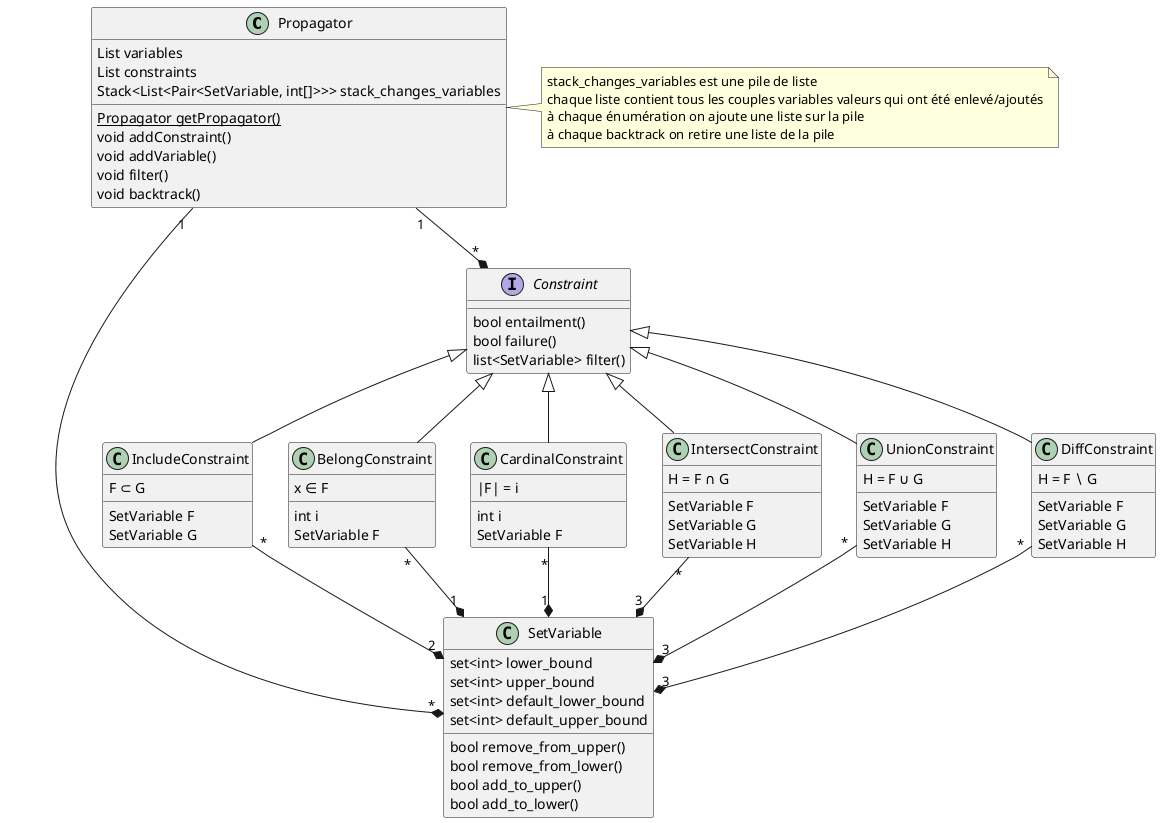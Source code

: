 @startuml ppc
class Propagator{
    List variables
    List constraints
    Stack<List<Pair<SetVariable, int[]>>> stack_changes_variables
    {static} Propagator getPropagator()
    void addConstraint()
    void addVariable()
    void filter()
    void backtrack()
}

note right
    stack_changes_variables est une pile de liste
    chaque liste contient tous les couples variables valeurs qui ont été enlevé/ajoutés
    à chaque énumération on ajoute une liste sur la pile
    à chaque backtrack on retire une liste de la pile
end note

class SetVariable{
    set<int> lower_bound
    set<int> upper_bound
    set<int> default_lower_bound
    set<int> default_upper_bound
    bool remove_from_upper()
    bool remove_from_lower()
    bool add_to_upper()
    bool add_to_lower()
}
interface Constraint{
    bool entailment()
    bool failure()
    list<SetVariable> filter()
}
class IncludeConstraint{
    F <U+2282> G
    __
    SetVariable F
    SetVariable G
}
class BelongConstraint{
    x <U+2208> F
    __
    int i
    SetVariable F
}
class CardinalConstraint{
    |F| = i
    __
    int i
    SetVariable F
}
class IntersectConstraint{
    H = F <U+2229> G
    __
    SetVariable F
    SetVariable G
    SetVariable H
}
class UnionConstraint{
    H = F <U+222A> G
    __
    SetVariable F
    SetVariable G
    SetVariable H
}
class DiffConstraint{
    H = F <U+2216> G
    __
    SetVariable F
    SetVariable G
    SetVariable H
}

IncludeConstraint "*" --* "2" SetVariable
BelongConstraint "*" --* "1" SetVariable
CardinalConstraint "*" --* "1" SetVariable
IntersectConstraint "*" --* "3" SetVariable
UnionConstraint "*" --* "3" SetVariable
DiffConstraint "*" --* "3" SetVariable

Constraint <|-- IncludeConstraint
Constraint <|-- BelongConstraint
Constraint <|-- CardinalConstraint
Constraint <|-- IntersectConstraint
Constraint <|-- UnionConstraint
Constraint <|-- DiffConstraint

Propagator "1" --* "*" Constraint
Propagator "1" --* "*" SetVariable
@enduml